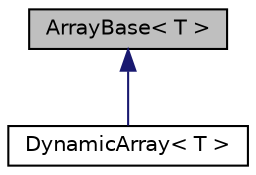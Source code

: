 digraph "ArrayBase&lt; T &gt;"
{
  edge [fontname="Helvetica",fontsize="10",labelfontname="Helvetica",labelfontsize="10"];
  node [fontname="Helvetica",fontsize="10",shape=record];
  Node1 [label="ArrayBase\< T \>",height=0.2,width=0.4,color="black", fillcolor="grey75", style="filled", fontcolor="black"];
  Node1 -> Node2 [dir="back",color="midnightblue",fontsize="10",style="solid",fontname="Helvetica"];
  Node2 [label="DynamicArray\< T \>",height=0.2,width=0.4,color="black", fillcolor="white", style="filled",URL="$de/dc9/classDynamicArray.html",tooltip="A resizable array. Inherits ArrayBase. "];
}
